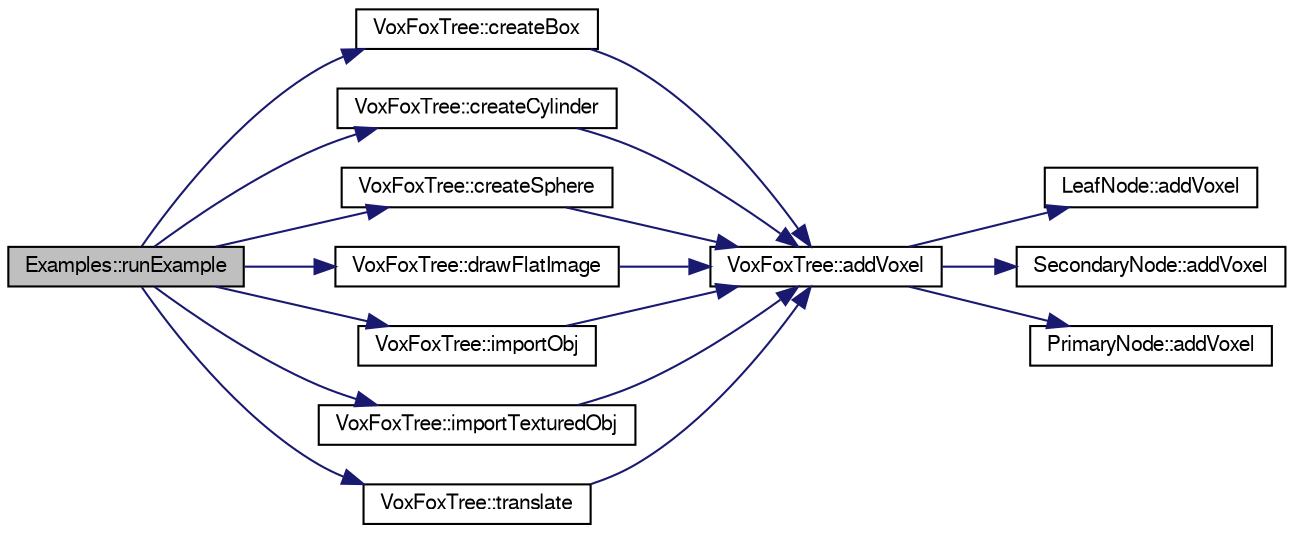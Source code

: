 digraph "Examples::runExample"
{
  edge [fontname="FreeSans",fontsize="10",labelfontname="FreeSans",labelfontsize="10"];
  node [fontname="FreeSans",fontsize="10",shape=record];
  rankdir="LR";
  Node1 [label="Examples::runExample",height=0.2,width=0.4,color="black", fillcolor="grey75", style="filled", fontcolor="black"];
  Node1 -> Node2 [color="midnightblue",fontsize="10",style="solid",fontname="FreeSans"];
  Node2 [label="VoxFoxTree::createBox",height=0.2,width=0.4,color="black", fillcolor="white", style="filled",URL="$class_vox_fox_tree.html#a892ee350fb0d6a640f1f8dc7c6703041",tooltip="createBox Creates a box "];
  Node2 -> Node3 [color="midnightblue",fontsize="10",style="solid",fontname="FreeSans"];
  Node3 [label="VoxFoxTree::addVoxel",height=0.2,width=0.4,color="black", fillcolor="white", style="filled",URL="$class_vox_fox_tree.html#a047039c5f856878b156d083c1743b342",tooltip="addVoxel adds Voxel at specified _position to VoxFoxTree "];
  Node3 -> Node4 [color="midnightblue",fontsize="10",style="solid",fontname="FreeSans"];
  Node4 [label="LeafNode::addVoxel",height=0.2,width=0.4,color="black", fillcolor="white", style="filled",URL="$class_leaf_node.html#a3feb48636636e59b85652875e1cbcb5d",tooltip="addVoxel adds Voxel at specified _position to LeafNode "];
  Node3 -> Node5 [color="midnightblue",fontsize="10",style="solid",fontname="FreeSans"];
  Node5 [label="SecondaryNode::addVoxel",height=0.2,width=0.4,color="black", fillcolor="white", style="filled",URL="$class_secondary_node.html#ab7323e7b8bca4d20290e72644aa4f046",tooltip="addVoxel tries to add voxel to the SecondaryNode "];
  Node3 -> Node6 [color="midnightblue",fontsize="10",style="solid",fontname="FreeSans"];
  Node6 [label="PrimaryNode::addVoxel",height=0.2,width=0.4,color="black", fillcolor="white", style="filled",URL="$class_primary_node.html#a585f60de0e9cd28fcbe0fe5d75c26ad3",tooltip="addVoxel tries to add voxel to the PrimaryNode "];
  Node1 -> Node7 [color="midnightblue",fontsize="10",style="solid",fontname="FreeSans"];
  Node7 [label="VoxFoxTree::createCylinder",height=0.2,width=0.4,color="black", fillcolor="white", style="filled",URL="$class_vox_fox_tree.html#a63c6330241692b444b8b57388dc3e929",tooltip="createCylinder Creates a cylinder in x y or z direction of variable height "];
  Node7 -> Node3 [color="midnightblue",fontsize="10",style="solid",fontname="FreeSans"];
  Node1 -> Node8 [color="midnightblue",fontsize="10",style="solid",fontname="FreeSans"];
  Node8 [label="VoxFoxTree::createSphere",height=0.2,width=0.4,color="black", fillcolor="white", style="filled",URL="$class_vox_fox_tree.html#a8ef0926a5d9e3258dfcfc42bf0d8b14c",tooltip="createSphere Creates a sphere in the tree "];
  Node8 -> Node3 [color="midnightblue",fontsize="10",style="solid",fontname="FreeSans"];
  Node1 -> Node9 [color="midnightblue",fontsize="10",style="solid",fontname="FreeSans"];
  Node9 [label="VoxFoxTree::drawFlatImage",height=0.2,width=0.4,color="black", fillcolor="white", style="filled",URL="$class_vox_fox_tree.html#ab20e106d970782141140eabad93691f6",tooltip="drawFlatImage Draws a flat 1 voxel thick square with a textured image on "];
  Node9 -> Node3 [color="midnightblue",fontsize="10",style="solid",fontname="FreeSans"];
  Node1 -> Node10 [color="midnightblue",fontsize="10",style="solid",fontname="FreeSans"];
  Node10 [label="VoxFoxTree::importObj",height=0.2,width=0.4,color="black", fillcolor="white", style="filled",URL="$class_vox_fox_tree.html#a3a6cee0342b72e51b24494f4067d1572",tooltip="importObj Imports a polygonal .obj file to the VoxFoxTree as voxel data. "];
  Node10 -> Node3 [color="midnightblue",fontsize="10",style="solid",fontname="FreeSans"];
  Node1 -> Node11 [color="midnightblue",fontsize="10",style="solid",fontname="FreeSans"];
  Node11 [label="VoxFoxTree::importTexturedObj",height=0.2,width=0.4,color="black", fillcolor="white", style="filled",URL="$class_vox_fox_tree.html#a8bb3feeef610679ef1bd89363a2162d3",tooltip="importObj Imports a polygonal .obj file to the VoxFoxTree as voxel data. "];
  Node11 -> Node3 [color="midnightblue",fontsize="10",style="solid",fontname="FreeSans"];
  Node1 -> Node12 [color="midnightblue",fontsize="10",style="solid",fontname="FreeSans"];
  Node12 [label="VoxFoxTree::translate",height=0.2,width=0.4,color="black", fillcolor="white", style="filled",URL="$class_vox_fox_tree.html#a3cea824545d72ade1b868564e6efcabd",tooltip="translate Translates all voxels in the VoxFoxTree by the worldspace input "];
  Node12 -> Node3 [color="midnightblue",fontsize="10",style="solid",fontname="FreeSans"];
}
